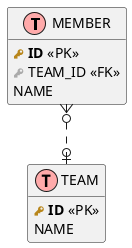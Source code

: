 @startuml
!define table(x) class x << (T,#FFAAAA) >>
!define primary_key(x) <b><color:#b8861b><&key></color> x</b>
!define foreign_key(x) <color:#aaaaaa><&key></color> x
hide methods
hide stereotypes

table(MEMBER) {
  primary_key(ID) <<PK>>
  foreign_key(TEAM_ID) <<FK>>
  NAME
}

table(TEAM) {
  primary_key(ID) <<PK>>
  NAME
}

MEMBER }o..o| TEAM
@enduml